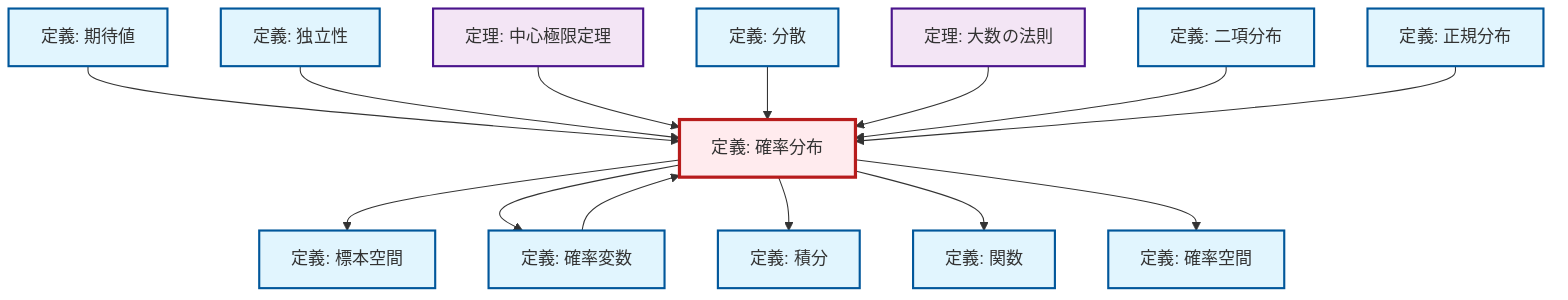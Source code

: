 graph TD
    classDef definition fill:#e1f5fe,stroke:#01579b,stroke-width:2px
    classDef theorem fill:#f3e5f5,stroke:#4a148c,stroke-width:2px
    classDef axiom fill:#fff3e0,stroke:#e65100,stroke-width:2px
    classDef example fill:#e8f5e9,stroke:#1b5e20,stroke-width:2px
    classDef current fill:#ffebee,stroke:#b71c1c,stroke-width:3px
    def-normal-distribution["定義: 正規分布"]:::definition
    def-probability-space["定義: 確率空間"]:::definition
    def-binomial-distribution["定義: 二項分布"]:::definition
    thm-law-of-large-numbers["定理: 大数の法則"]:::theorem
    def-independence["定義: 独立性"]:::definition
    def-expectation["定義: 期待値"]:::definition
    def-function["定義: 関数"]:::definition
    def-probability-distribution["定義: 確率分布"]:::definition
    def-sample-space["定義: 標本空間"]:::definition
    thm-central-limit["定理: 中心極限定理"]:::theorem
    def-variance["定義: 分散"]:::definition
    def-random-variable["定義: 確率変数"]:::definition
    def-integral["定義: 積分"]:::definition
    def-probability-distribution --> def-sample-space
    def-expectation --> def-probability-distribution
    def-independence --> def-probability-distribution
    def-probability-distribution --> def-random-variable
    thm-central-limit --> def-probability-distribution
    def-variance --> def-probability-distribution
    def-probability-distribution --> def-integral
    thm-law-of-large-numbers --> def-probability-distribution
    def-random-variable --> def-probability-distribution
    def-binomial-distribution --> def-probability-distribution
    def-probability-distribution --> def-function
    def-normal-distribution --> def-probability-distribution
    def-probability-distribution --> def-probability-space
    class def-probability-distribution current